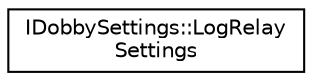digraph "Graphical Class Hierarchy"
{
 // LATEX_PDF_SIZE
  edge [fontname="Helvetica",fontsize="10",labelfontname="Helvetica",labelfontsize="10"];
  node [fontname="Helvetica",fontsize="10",shape=record];
  rankdir="LR";
  Node0 [label="IDobbySettings::LogRelay\lSettings",height=0.2,width=0.4,color="black", fillcolor="white", style="filled",URL="$structIDobbySettings_1_1LogRelaySettings.html",tooltip=" "];
}

